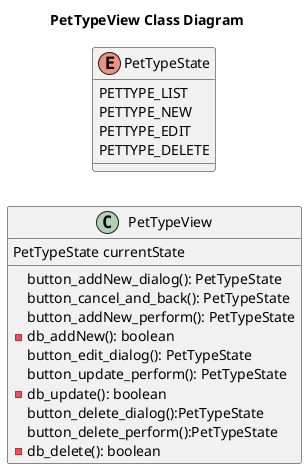@startuml
'https://plantuml.com/class-diagram

title PetTypeView Class Diagram

left to right direction
'top to bottom direction

class PetTypeView {
    PetTypeState currentState
    button_addNew_dialog(): PetTypeState
    button_cancel_and_back(): PetTypeState
    button_addNew_perform(): PetTypeState
    - db_addNew(): boolean
    button_edit_dialog(): PetTypeState
    button_update_perform(): PetTypeState
    - db_update(): boolean
    button_delete_dialog():PetTypeState
    button_delete_perform():PetTypeState
    - db_delete(): boolean
}

enum PetTypeState {
    PETTYPE_LIST
    PETTYPE_NEW
    PETTYPE_EDIT
    PETTYPE_DELETE
}

@enduml